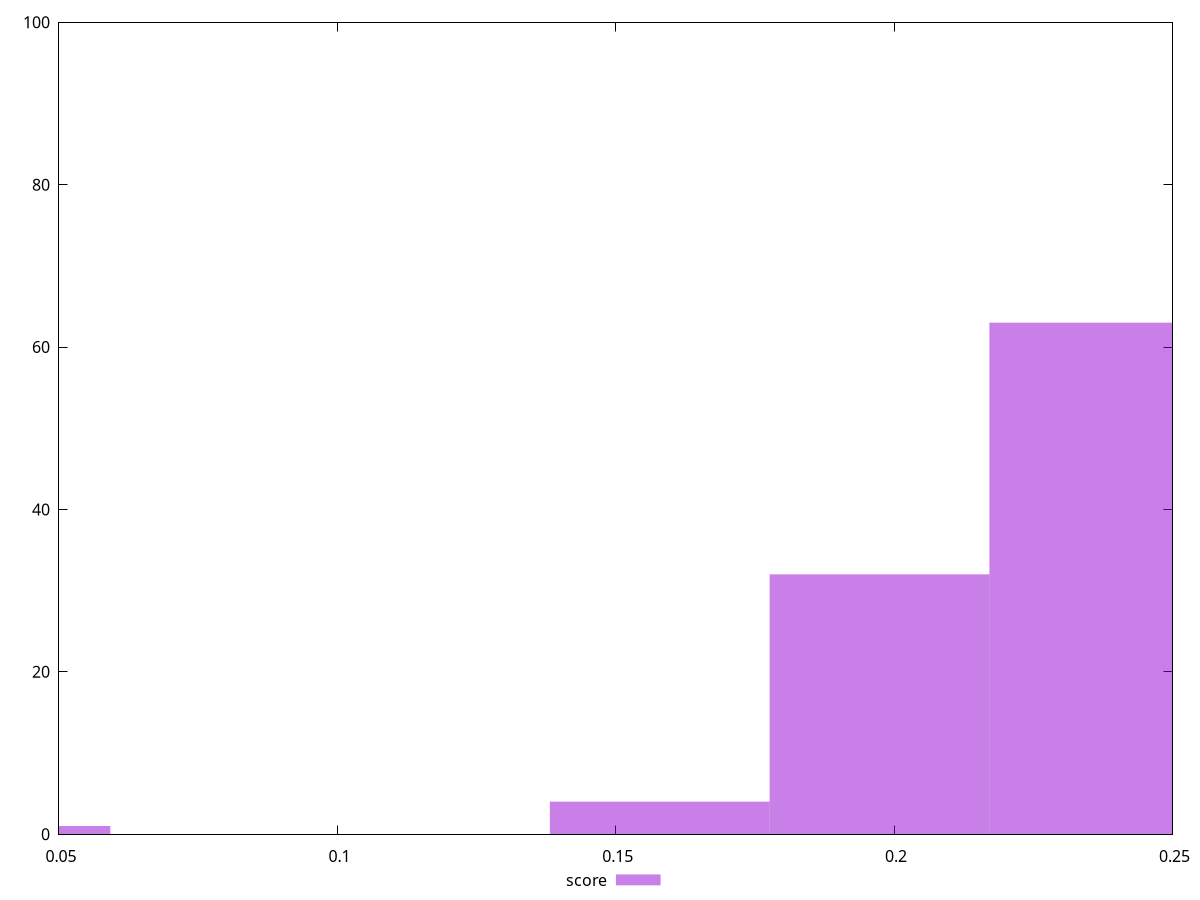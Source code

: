 reset

$score <<EOF
0.03947510435749603 1
0.23685062614497618 63
0.19737552178748013 32
0.15790041742998412 4
EOF

set key outside below
set boxwidth 0.03947510435749603
set xrange [0.05:0.25]
set yrange [0:100]
set trange [0:100]
set style fill transparent solid 0.5 noborder
set terminal svg size 640, 490 enhanced background rgb 'white'
set output "reports/report_00032_2021-02-25T10-28-15.087Z/max-potential-fid/samples/music/score/histogram.svg"

plot $score title "score" with boxes

reset

